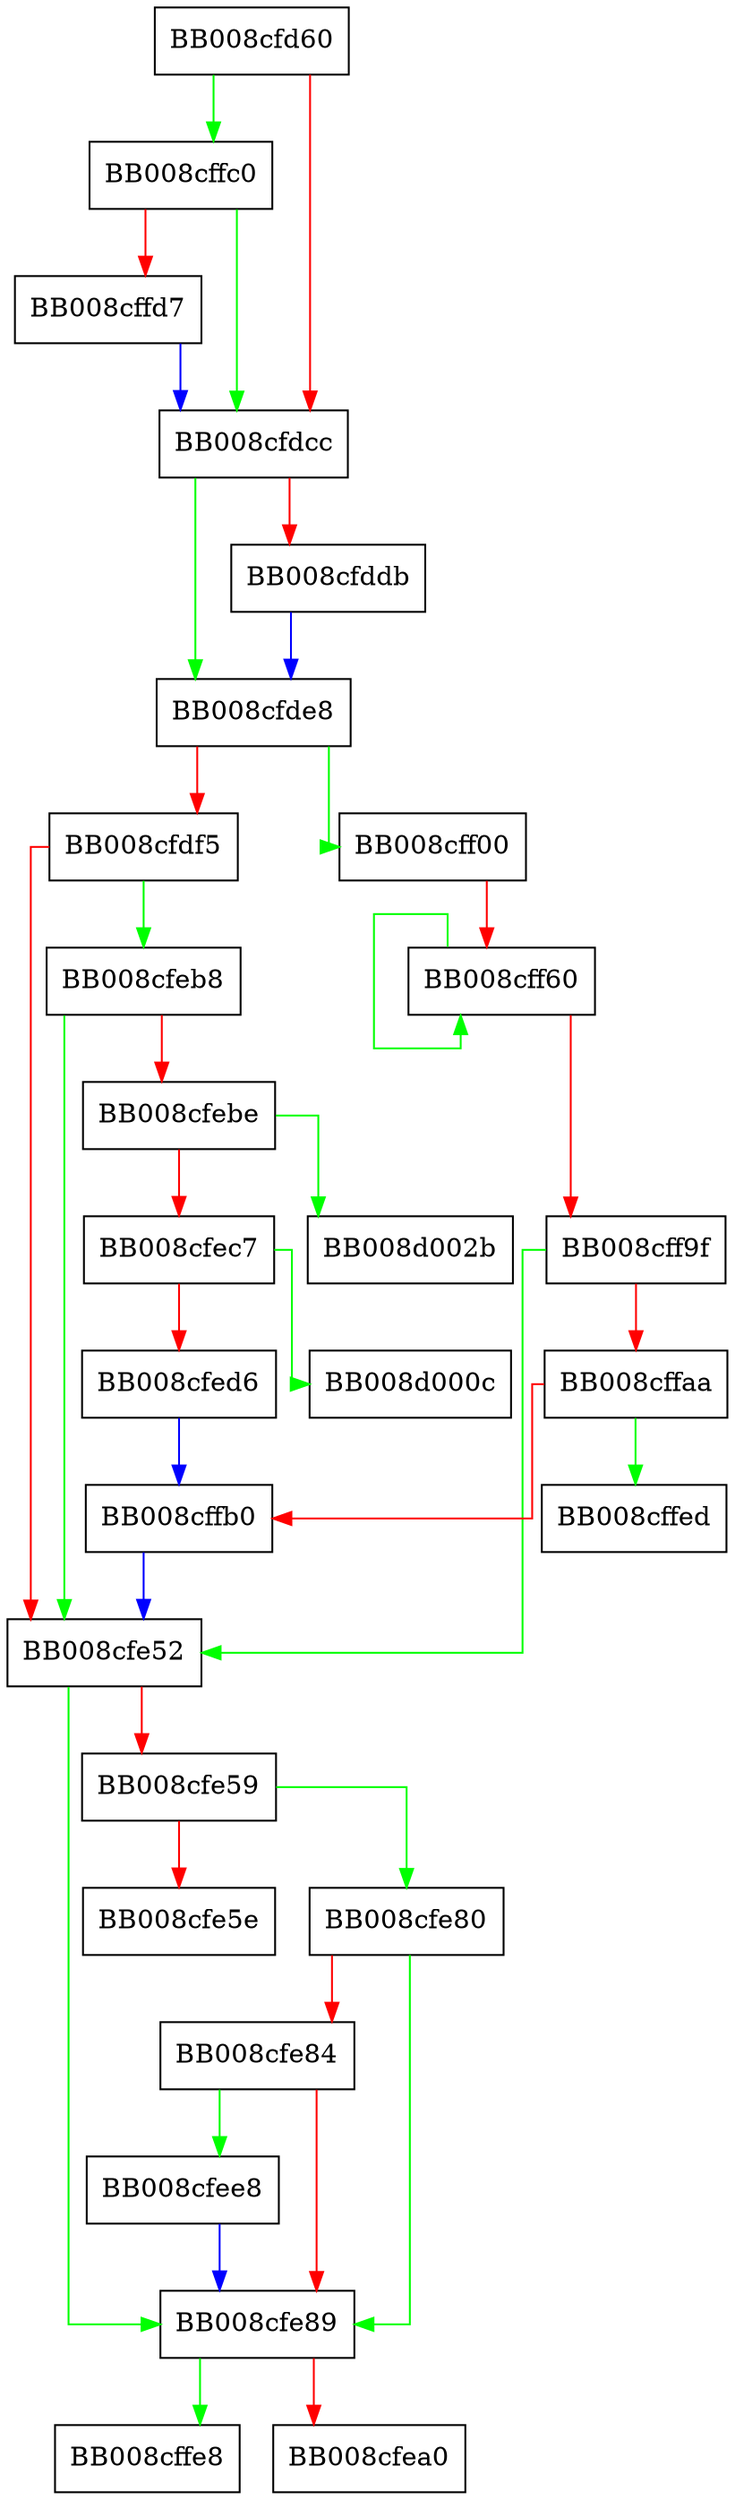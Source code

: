 digraph wcsrtombs {
  node [shape="box"];
  graph [splines=ortho];
  BB008cfd60 -> BB008cffc0 [color="green"];
  BB008cfd60 -> BB008cfdcc [color="red"];
  BB008cfdcc -> BB008cfde8 [color="green"];
  BB008cfdcc -> BB008cfddb [color="red"];
  BB008cfddb -> BB008cfde8 [color="blue"];
  BB008cfde8 -> BB008cff00 [color="green"];
  BB008cfde8 -> BB008cfdf5 [color="red"];
  BB008cfdf5 -> BB008cfeb8 [color="green"];
  BB008cfdf5 -> BB008cfe52 [color="red"];
  BB008cfe52 -> BB008cfe89 [color="green"];
  BB008cfe52 -> BB008cfe59 [color="red"];
  BB008cfe59 -> BB008cfe80 [color="green"];
  BB008cfe59 -> BB008cfe5e [color="red"];
  BB008cfe80 -> BB008cfe89 [color="green"];
  BB008cfe80 -> BB008cfe84 [color="red"];
  BB008cfe84 -> BB008cfee8 [color="green"];
  BB008cfe84 -> BB008cfe89 [color="red"];
  BB008cfe89 -> BB008cffe8 [color="green"];
  BB008cfe89 -> BB008cfea0 [color="red"];
  BB008cfeb8 -> BB008cfe52 [color="green"];
  BB008cfeb8 -> BB008cfebe [color="red"];
  BB008cfebe -> BB008d002b [color="green"];
  BB008cfebe -> BB008cfec7 [color="red"];
  BB008cfec7 -> BB008d000c [color="green"];
  BB008cfec7 -> BB008cfed6 [color="red"];
  BB008cfed6 -> BB008cffb0 [color="blue"];
  BB008cfee8 -> BB008cfe89 [color="blue"];
  BB008cff00 -> BB008cff60 [color="red"];
  BB008cff60 -> BB008cff60 [color="green"];
  BB008cff60 -> BB008cff9f [color="red"];
  BB008cff9f -> BB008cfe52 [color="green"];
  BB008cff9f -> BB008cffaa [color="red"];
  BB008cffaa -> BB008cffed [color="green"];
  BB008cffaa -> BB008cffb0 [color="red"];
  BB008cffb0 -> BB008cfe52 [color="blue"];
  BB008cffc0 -> BB008cfdcc [color="green"];
  BB008cffc0 -> BB008cffd7 [color="red"];
  BB008cffd7 -> BB008cfdcc [color="blue"];
}